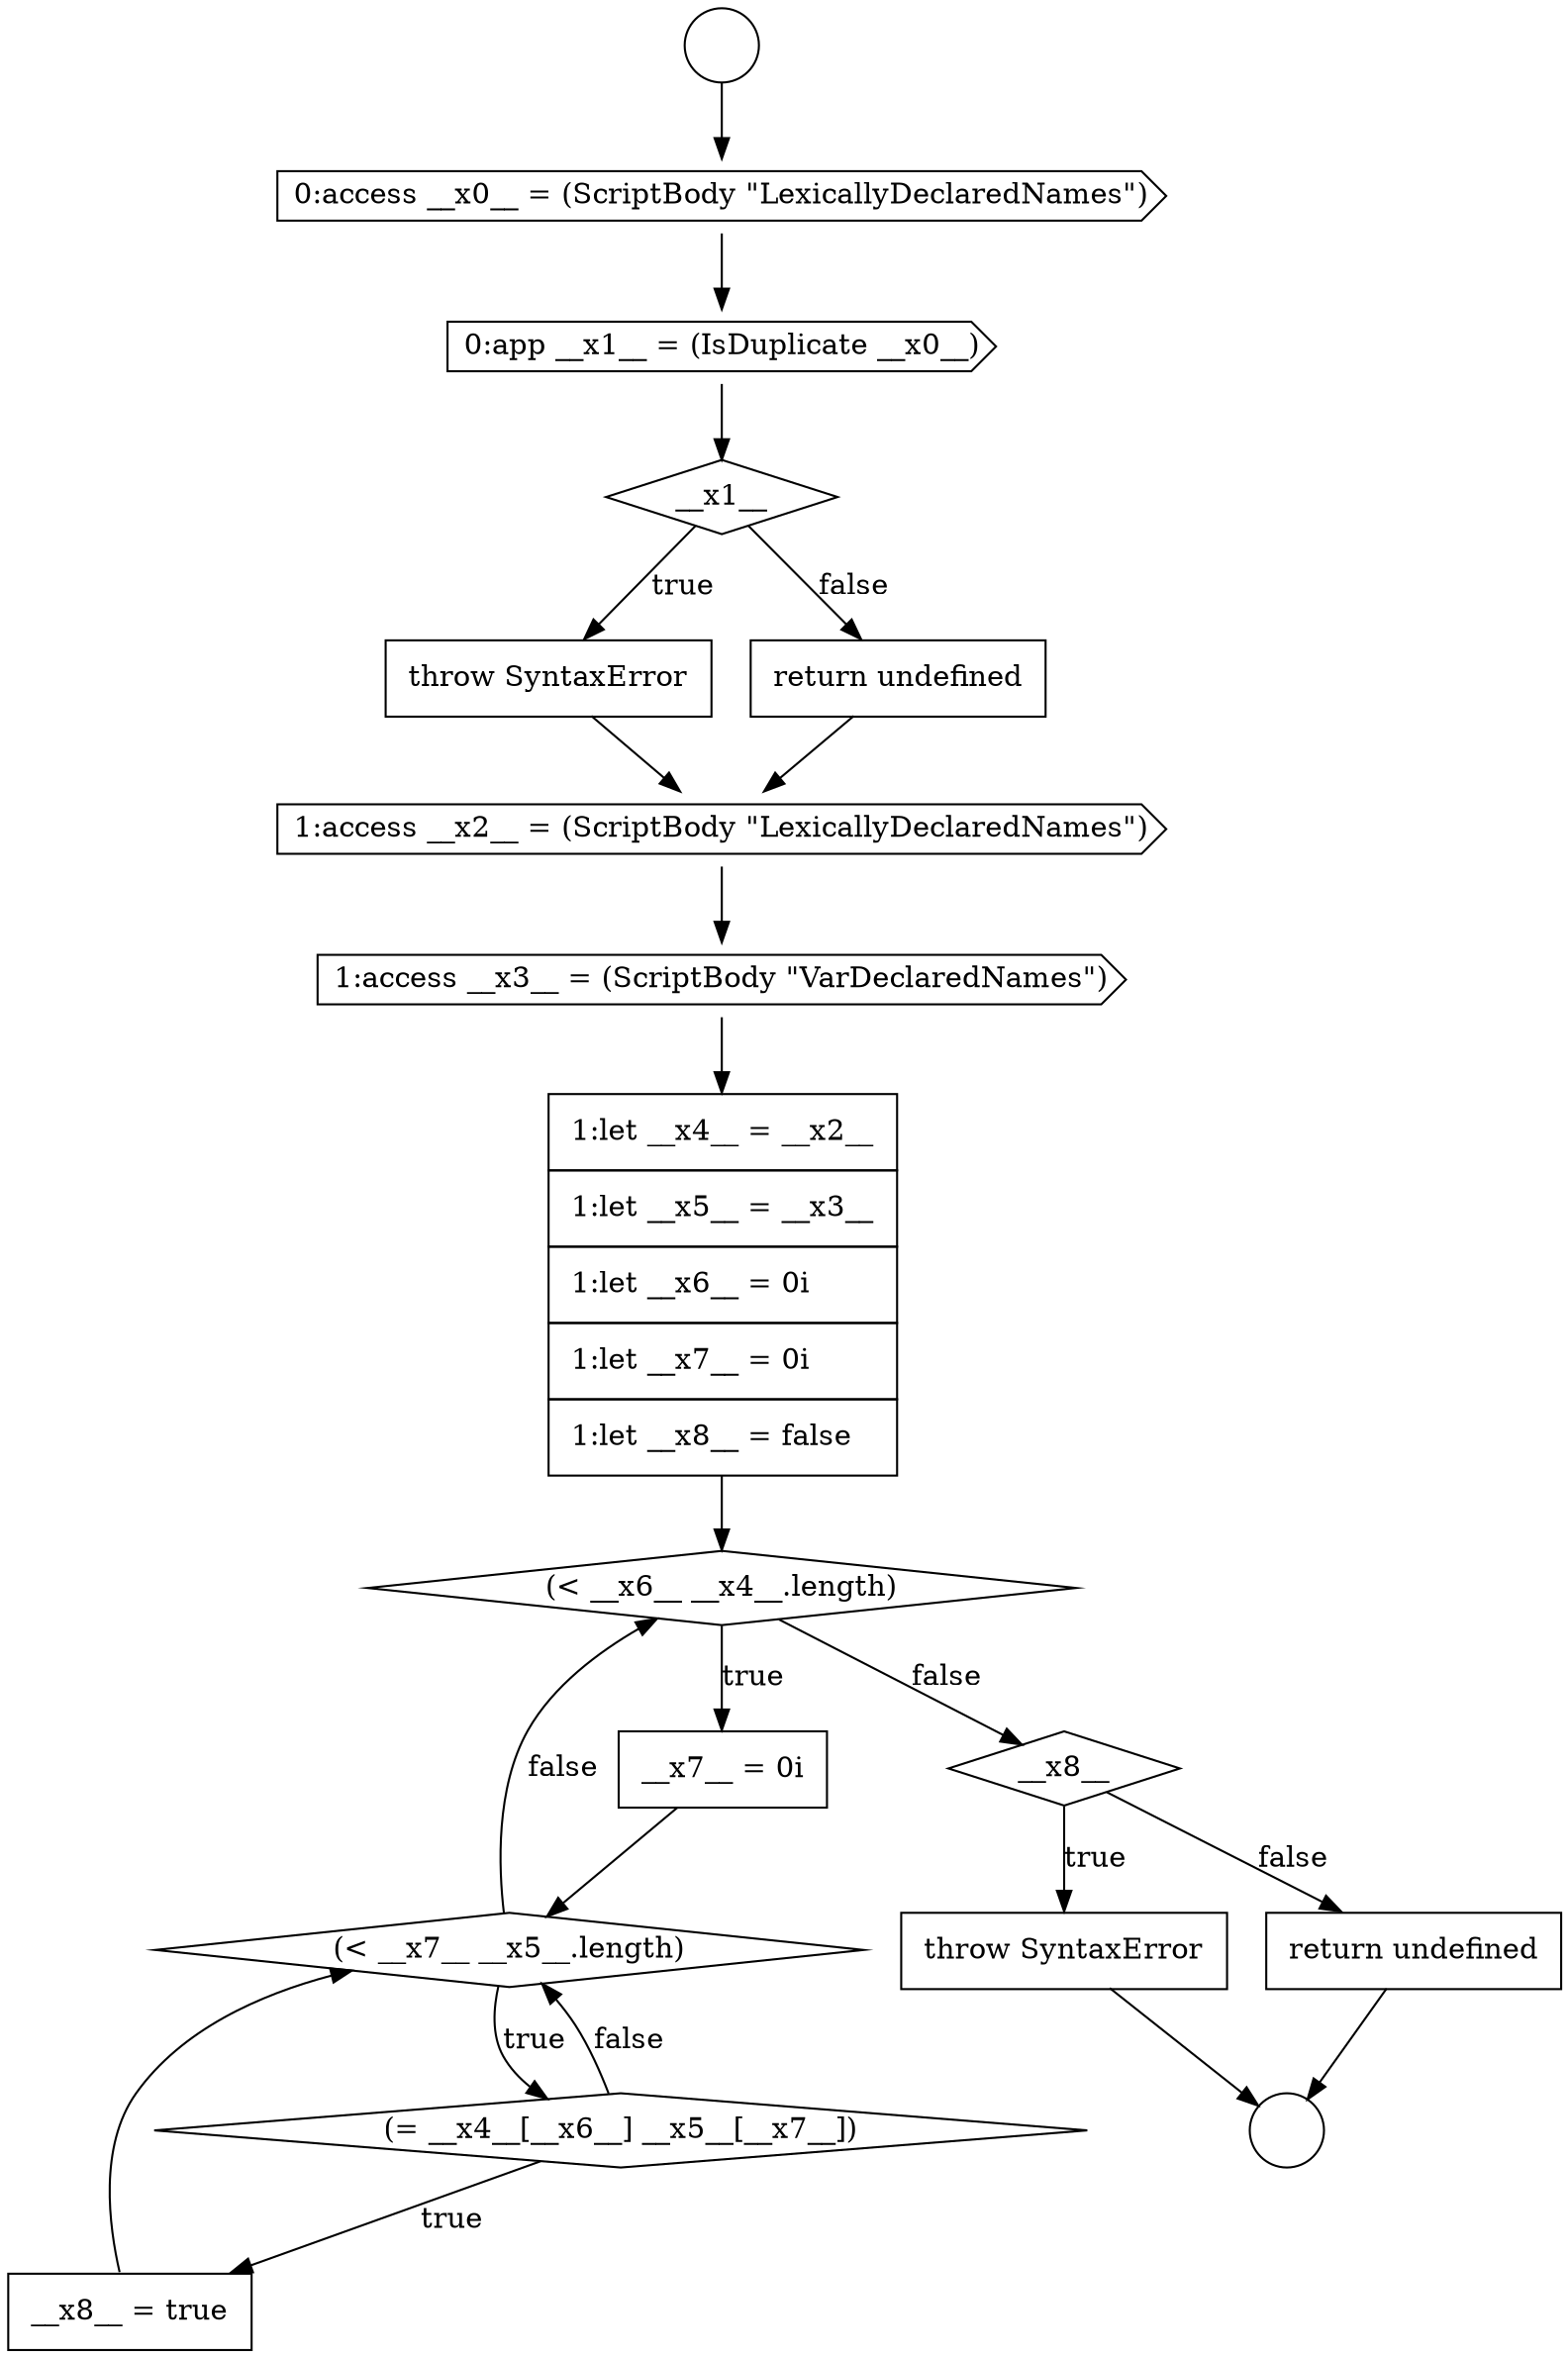digraph {
  node20748 [shape=circle label=" " color="black" fillcolor="white" style=filled]
  node20761 [shape=none, margin=0, label=<<font color="black">
    <table border="0" cellborder="1" cellspacing="0" cellpadding="10">
      <tr><td align="left">__x8__ = true</td></tr>
    </table>
  </font>> color="black" fillcolor="white" style=filled]
  node20752 [shape=none, margin=0, label=<<font color="black">
    <table border="0" cellborder="1" cellspacing="0" cellpadding="10">
      <tr><td align="left">throw SyntaxError</td></tr>
    </table>
  </font>> color="black" fillcolor="white" style=filled]
  node20755 [shape=cds, label=<<font color="black">1:access __x3__ = (ScriptBody &quot;VarDeclaredNames&quot;)</font>> color="black" fillcolor="white" style=filled]
  node20758 [shape=none, margin=0, label=<<font color="black">
    <table border="0" cellborder="1" cellspacing="0" cellpadding="10">
      <tr><td align="left">__x7__ = 0i</td></tr>
    </table>
  </font>> color="black" fillcolor="white" style=filled]
  node20763 [shape=none, margin=0, label=<<font color="black">
    <table border="0" cellborder="1" cellspacing="0" cellpadding="10">
      <tr><td align="left">throw SyntaxError</td></tr>
    </table>
  </font>> color="black" fillcolor="white" style=filled]
  node20760 [shape=diamond, label=<<font color="black">(= __x4__[__x6__] __x5__[__x7__])</font>> color="black" fillcolor="white" style=filled]
  node20751 [shape=diamond, label=<<font color="black">__x1__</font>> color="black" fillcolor="white" style=filled]
  node20756 [shape=none, margin=0, label=<<font color="black">
    <table border="0" cellborder="1" cellspacing="0" cellpadding="10">
      <tr><td align="left">1:let __x4__ = __x2__</td></tr>
      <tr><td align="left">1:let __x5__ = __x3__</td></tr>
      <tr><td align="left">1:let __x6__ = 0i</td></tr>
      <tr><td align="left">1:let __x7__ = 0i</td></tr>
      <tr><td align="left">1:let __x8__ = false</td></tr>
    </table>
  </font>> color="black" fillcolor="white" style=filled]
  node20759 [shape=diamond, label=<<font color="black">(&lt; __x7__ __x5__.length)</font>> color="black" fillcolor="white" style=filled]
  node20762 [shape=diamond, label=<<font color="black">__x8__</font>> color="black" fillcolor="white" style=filled]
  node20749 [shape=cds, label=<<font color="black">0:access __x0__ = (ScriptBody &quot;LexicallyDeclaredNames&quot;)</font>> color="black" fillcolor="white" style=filled]
  node20754 [shape=cds, label=<<font color="black">1:access __x2__ = (ScriptBody &quot;LexicallyDeclaredNames&quot;)</font>> color="black" fillcolor="white" style=filled]
  node20757 [shape=diamond, label=<<font color="black">(&lt; __x6__ __x4__.length)</font>> color="black" fillcolor="white" style=filled]
  node20750 [shape=cds, label=<<font color="black">0:app __x1__ = (IsDuplicate __x0__)</font>> color="black" fillcolor="white" style=filled]
  node20753 [shape=none, margin=0, label=<<font color="black">
    <table border="0" cellborder="1" cellspacing="0" cellpadding="10">
      <tr><td align="left">return undefined</td></tr>
    </table>
  </font>> color="black" fillcolor="white" style=filled]
  node20764 [shape=none, margin=0, label=<<font color="black">
    <table border="0" cellborder="1" cellspacing="0" cellpadding="10">
      <tr><td align="left">return undefined</td></tr>
    </table>
  </font>> color="black" fillcolor="white" style=filled]
  node20747 [shape=circle label=" " color="black" fillcolor="white" style=filled]
  node20760 -> node20761 [label=<<font color="black">true</font>> color="black"]
  node20760 -> node20759 [label=<<font color="black">false</font>> color="black"]
  node20758 -> node20759 [ color="black"]
  node20753 -> node20754 [ color="black"]
  node20757 -> node20758 [label=<<font color="black">true</font>> color="black"]
  node20757 -> node20762 [label=<<font color="black">false</font>> color="black"]
  node20764 -> node20748 [ color="black"]
  node20761 -> node20759 [ color="black"]
  node20755 -> node20756 [ color="black"]
  node20750 -> node20751 [ color="black"]
  node20763 -> node20748 [ color="black"]
  node20749 -> node20750 [ color="black"]
  node20759 -> node20760 [label=<<font color="black">true</font>> color="black"]
  node20759 -> node20757 [label=<<font color="black">false</font>> color="black"]
  node20747 -> node20749 [ color="black"]
  node20756 -> node20757 [ color="black"]
  node20754 -> node20755 [ color="black"]
  node20752 -> node20754 [ color="black"]
  node20751 -> node20752 [label=<<font color="black">true</font>> color="black"]
  node20751 -> node20753 [label=<<font color="black">false</font>> color="black"]
  node20762 -> node20763 [label=<<font color="black">true</font>> color="black"]
  node20762 -> node20764 [label=<<font color="black">false</font>> color="black"]
}
